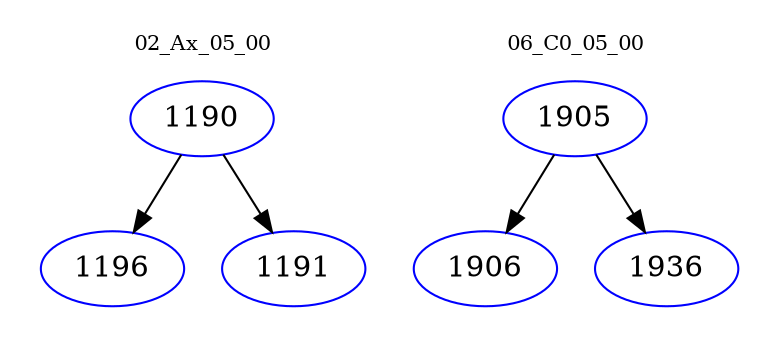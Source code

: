 digraph{
subgraph cluster_0 {
color = white
label = "02_Ax_05_00";
fontsize=10;
T0_1190 [label="1190", color="blue"]
T0_1190 -> T0_1196 [color="black"]
T0_1196 [label="1196", color="blue"]
T0_1190 -> T0_1191 [color="black"]
T0_1191 [label="1191", color="blue"]
}
subgraph cluster_1 {
color = white
label = "06_C0_05_00";
fontsize=10;
T1_1905 [label="1905", color="blue"]
T1_1905 -> T1_1906 [color="black"]
T1_1906 [label="1906", color="blue"]
T1_1905 -> T1_1936 [color="black"]
T1_1936 [label="1936", color="blue"]
}
}
